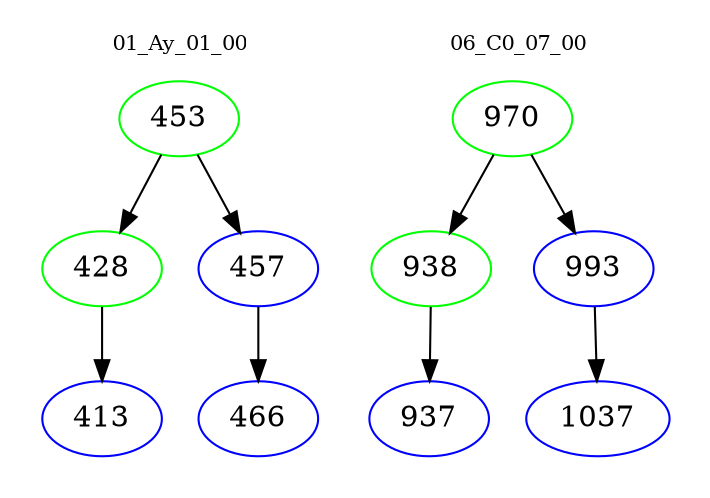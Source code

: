 digraph{
subgraph cluster_0 {
color = white
label = "01_Ay_01_00";
fontsize=10;
T0_453 [label="453", color="green"]
T0_453 -> T0_428 [color="black"]
T0_428 [label="428", color="green"]
T0_428 -> T0_413 [color="black"]
T0_413 [label="413", color="blue"]
T0_453 -> T0_457 [color="black"]
T0_457 [label="457", color="blue"]
T0_457 -> T0_466 [color="black"]
T0_466 [label="466", color="blue"]
}
subgraph cluster_1 {
color = white
label = "06_C0_07_00";
fontsize=10;
T1_970 [label="970", color="green"]
T1_970 -> T1_938 [color="black"]
T1_938 [label="938", color="green"]
T1_938 -> T1_937 [color="black"]
T1_937 [label="937", color="blue"]
T1_970 -> T1_993 [color="black"]
T1_993 [label="993", color="blue"]
T1_993 -> T1_1037 [color="black"]
T1_1037 [label="1037", color="blue"]
}
}
